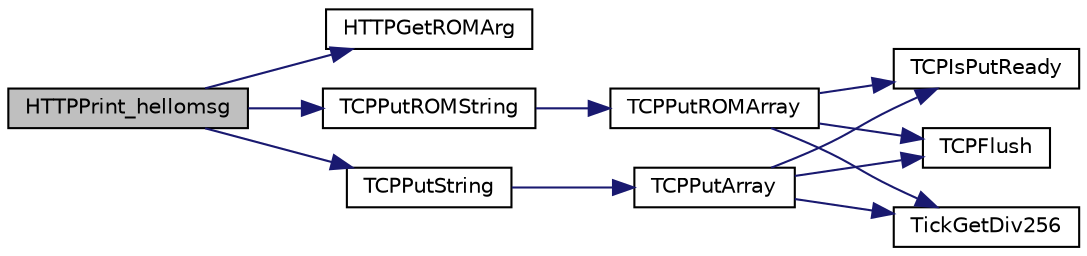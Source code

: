 digraph "HTTPPrint_hellomsg"
{
  edge [fontname="Helvetica",fontsize="10",labelfontname="Helvetica",labelfontsize="10"];
  node [fontname="Helvetica",fontsize="10",shape=record];
  rankdir="LR";
  Node1 [label="HTTPPrint_hellomsg",height=0.2,width=0.4,color="black", fillcolor="grey75", style="filled", fontcolor="black"];
  Node1 -> Node2 [color="midnightblue",fontsize="10",style="solid"];
  Node2 [label="HTTPGetROMArg",height=0.2,width=0.4,color="black", fillcolor="white", style="filled",URL="$___h_t_t_p2_8h.html#a2755d70bdd51ba87110fd706f0c392ec"];
  Node1 -> Node3 [color="midnightblue",fontsize="10",style="solid"];
  Node3 [label="TCPPutROMString",height=0.2,width=0.4,color="black", fillcolor="white", style="filled",URL="$_t_c_p_8h.html#acd403ab0bd5ee4808c8fe86213b1192f"];
  Node3 -> Node4 [color="midnightblue",fontsize="10",style="solid"];
  Node4 [label="TCPPutROMArray",height=0.2,width=0.4,color="black", fillcolor="white", style="filled",URL="$_t_c_p_8c.html#a78d22c72df366276a2ed1908e2337093"];
  Node4 -> Node5 [color="midnightblue",fontsize="10",style="solid"];
  Node5 [label="TCPIsPutReady",height=0.2,width=0.4,color="black", fillcolor="white", style="filled",URL="$_t_c_p_8c.html#a10e1123d9bd8d1d94a6b9e10c2e8176c"];
  Node4 -> Node6 [color="midnightblue",fontsize="10",style="solid"];
  Node6 [label="TCPFlush",height=0.2,width=0.4,color="black", fillcolor="white", style="filled",URL="$_t_c_p_8c.html#a01c3ec541c50e1d0422f8b6e26e8a25b"];
  Node4 -> Node7 [color="midnightblue",fontsize="10",style="solid"];
  Node7 [label="TickGetDiv256",height=0.2,width=0.4,color="black", fillcolor="white", style="filled",URL="$_tick_8h.html#a8f71f847e48f802c831fb86c7fb8326a"];
  Node1 -> Node8 [color="midnightblue",fontsize="10",style="solid"];
  Node8 [label="TCPPutString",height=0.2,width=0.4,color="black", fillcolor="white", style="filled",URL="$_t_c_p_8h.html#a5d7346fc0457f4ccec99236c8e49e91d"];
  Node8 -> Node9 [color="midnightblue",fontsize="10",style="solid"];
  Node9 [label="TCPPutArray",height=0.2,width=0.4,color="black", fillcolor="white", style="filled",URL="$_t_c_p_8c.html#af1873020d1122b2f2c79e8c2f590fe19"];
  Node9 -> Node5 [color="midnightblue",fontsize="10",style="solid"];
  Node9 -> Node6 [color="midnightblue",fontsize="10",style="solid"];
  Node9 -> Node7 [color="midnightblue",fontsize="10",style="solid"];
}
